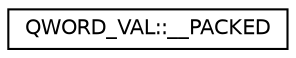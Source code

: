 digraph "Graphical Class Hierarchy"
{
  edge [fontname="Helvetica",fontsize="10",labelfontname="Helvetica",labelfontsize="10"];
  node [fontname="Helvetica",fontsize="10",shape=record];
  rankdir="LR";
  Node1 [label="QWORD_VAL::__PACKED",height=0.2,width=0.4,color="black", fillcolor="white", style="filled",URL="$struct_q_w_o_r_d___v_a_l_1_1_____p_a_c_k_e_d.html"];
}
